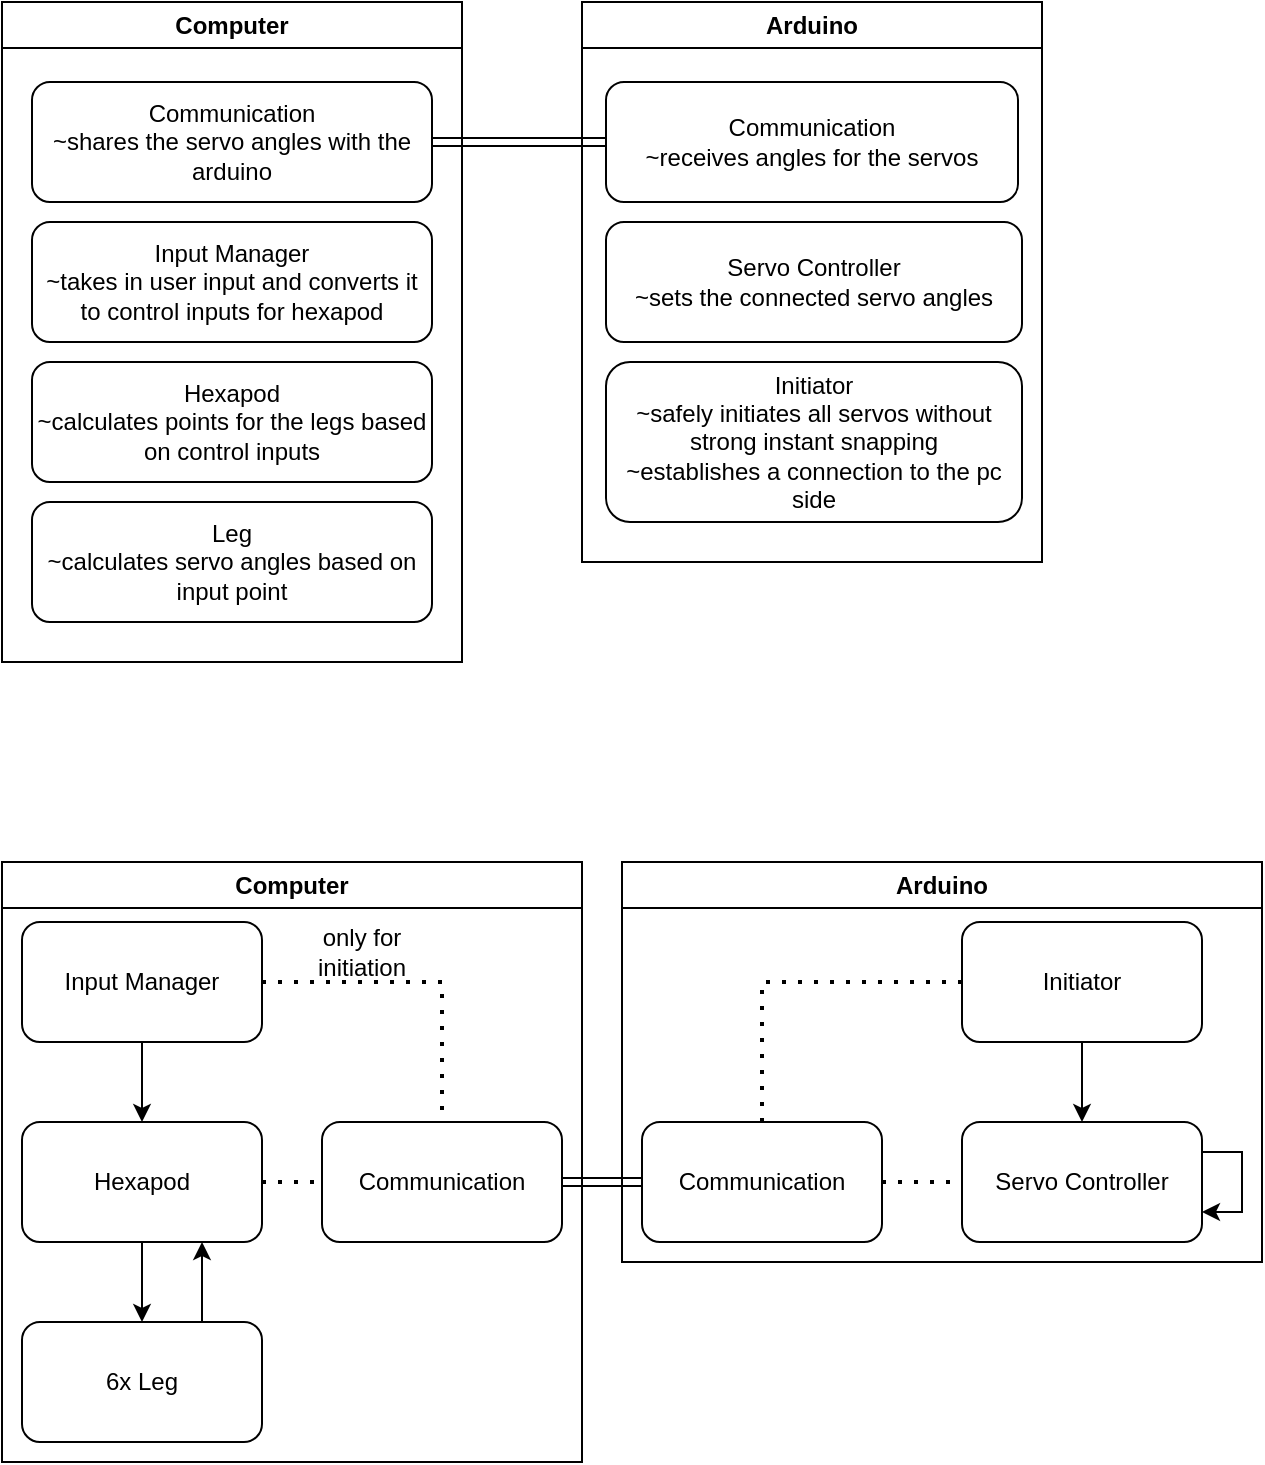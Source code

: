 <mxfile version="22.1.11" type="device">
  <diagram name="Page-1" id="8bgcanyi109yhyMAAwmo">
    <mxGraphModel dx="1235" dy="672" grid="1" gridSize="10" guides="1" tooltips="1" connect="1" arrows="1" fold="1" page="1" pageScale="1" pageWidth="827" pageHeight="1169" math="0" shadow="0">
      <root>
        <mxCell id="0" />
        <mxCell id="1" parent="0" />
        <mxCell id="Josfw-84LB-1IX-VTCJ1-5" value="Computer" style="swimlane;whiteSpace=wrap;html=1;" vertex="1" parent="1">
          <mxGeometry x="80" y="80" width="230" height="330" as="geometry" />
        </mxCell>
        <mxCell id="Josfw-84LB-1IX-VTCJ1-6" value="Leg&lt;br&gt;~calculates servo angles based on input point" style="rounded=1;whiteSpace=wrap;html=1;" vertex="1" parent="Josfw-84LB-1IX-VTCJ1-5">
          <mxGeometry x="15" y="250" width="200" height="60" as="geometry" />
        </mxCell>
        <mxCell id="Josfw-84LB-1IX-VTCJ1-7" value="Hexapod&lt;br&gt;~calculates points for the legs based on control inputs" style="rounded=1;whiteSpace=wrap;html=1;" vertex="1" parent="Josfw-84LB-1IX-VTCJ1-5">
          <mxGeometry x="15" y="180" width="200" height="60" as="geometry" />
        </mxCell>
        <mxCell id="Josfw-84LB-1IX-VTCJ1-8" value="Communication&lt;br&gt;~shares the servo angles with the arduino" style="rounded=1;whiteSpace=wrap;html=1;" vertex="1" parent="Josfw-84LB-1IX-VTCJ1-5">
          <mxGeometry x="15" y="40" width="200" height="60" as="geometry" />
        </mxCell>
        <mxCell id="Josfw-84LB-1IX-VTCJ1-16" value="Input Manager&lt;br&gt;~takes in user input and converts it to control inputs for hexapod" style="rounded=1;whiteSpace=wrap;html=1;" vertex="1" parent="Josfw-84LB-1IX-VTCJ1-5">
          <mxGeometry x="15" y="110" width="200" height="60" as="geometry" />
        </mxCell>
        <mxCell id="Josfw-84LB-1IX-VTCJ1-9" value="Arduino" style="swimlane;whiteSpace=wrap;html=1;" vertex="1" parent="1">
          <mxGeometry x="370" y="80" width="230" height="280" as="geometry" />
        </mxCell>
        <mxCell id="Josfw-84LB-1IX-VTCJ1-4" value="Communication&lt;br&gt;~receives angles for the servos" style="rounded=1;whiteSpace=wrap;html=1;" vertex="1" parent="Josfw-84LB-1IX-VTCJ1-9">
          <mxGeometry x="12" y="40" width="206" height="60" as="geometry" />
        </mxCell>
        <mxCell id="Josfw-84LB-1IX-VTCJ1-14" value="Servo Controller&lt;br&gt;~sets the connected servo angles" style="rounded=1;whiteSpace=wrap;html=1;" vertex="1" parent="Josfw-84LB-1IX-VTCJ1-9">
          <mxGeometry x="12" y="110" width="208" height="60" as="geometry" />
        </mxCell>
        <mxCell id="Josfw-84LB-1IX-VTCJ1-15" value="Initiator&lt;br&gt;~safely initiates all servos without strong instant snapping&lt;br&gt;~establishes a connection to the pc side" style="rounded=1;whiteSpace=wrap;html=1;" vertex="1" parent="Josfw-84LB-1IX-VTCJ1-9">
          <mxGeometry x="12" y="180" width="208" height="80" as="geometry" />
        </mxCell>
        <mxCell id="Josfw-84LB-1IX-VTCJ1-13" value="" style="shape=link;html=1;rounded=0;exitX=1;exitY=0.5;exitDx=0;exitDy=0;entryX=0;entryY=0.5;entryDx=0;entryDy=0;" edge="1" parent="1" source="Josfw-84LB-1IX-VTCJ1-8" target="Josfw-84LB-1IX-VTCJ1-4">
          <mxGeometry width="100" relative="1" as="geometry">
            <mxPoint x="360" y="210" as="sourcePoint" />
            <mxPoint x="460" y="210" as="targetPoint" />
          </mxGeometry>
        </mxCell>
        <mxCell id="Josfw-84LB-1IX-VTCJ1-28" value="" style="shape=link;html=1;rounded=0;exitX=1;exitY=0.5;exitDx=0;exitDy=0;entryX=0;entryY=0.5;entryDx=0;entryDy=0;" edge="1" parent="1" source="Josfw-84LB-1IX-VTCJ1-25" target="Josfw-84LB-1IX-VTCJ1-29">
          <mxGeometry width="100" relative="1" as="geometry">
            <mxPoint x="360" y="560" as="sourcePoint" />
            <mxPoint x="460" y="560" as="targetPoint" />
          </mxGeometry>
        </mxCell>
        <mxCell id="Josfw-84LB-1IX-VTCJ1-29" value="Communication" style="rounded=1;whiteSpace=wrap;html=1;" vertex="1" parent="1">
          <mxGeometry x="400" y="640" width="120" height="60" as="geometry" />
        </mxCell>
        <mxCell id="Josfw-84LB-1IX-VTCJ1-33" value="Servo Controller" style="rounded=1;whiteSpace=wrap;html=1;" vertex="1" parent="1">
          <mxGeometry x="560" y="640" width="120" height="60" as="geometry" />
        </mxCell>
        <mxCell id="Josfw-84LB-1IX-VTCJ1-34" value="" style="endArrow=none;dashed=1;html=1;dashPattern=1 3;strokeWidth=2;rounded=0;exitX=1;exitY=0.5;exitDx=0;exitDy=0;entryX=0;entryY=0.5;entryDx=0;entryDy=0;" edge="1" parent="1" source="Josfw-84LB-1IX-VTCJ1-29" target="Josfw-84LB-1IX-VTCJ1-33">
          <mxGeometry width="50" height="50" relative="1" as="geometry">
            <mxPoint x="560" y="610" as="sourcePoint" />
            <mxPoint x="610" y="560" as="targetPoint" />
          </mxGeometry>
        </mxCell>
        <mxCell id="Josfw-84LB-1IX-VTCJ1-41" style="edgeStyle=orthogonalEdgeStyle;rounded=0;orthogonalLoop=1;jettySize=auto;html=1;exitX=0.5;exitY=1;exitDx=0;exitDy=0;entryX=0.5;entryY=0;entryDx=0;entryDy=0;" edge="1" parent="1" source="Josfw-84LB-1IX-VTCJ1-39" target="Josfw-84LB-1IX-VTCJ1-33">
          <mxGeometry relative="1" as="geometry" />
        </mxCell>
        <mxCell id="Josfw-84LB-1IX-VTCJ1-39" value="Initiator" style="rounded=1;whiteSpace=wrap;html=1;" vertex="1" parent="1">
          <mxGeometry x="560" y="540" width="120" height="60" as="geometry" />
        </mxCell>
        <mxCell id="Josfw-84LB-1IX-VTCJ1-40" value="" style="endArrow=none;dashed=1;html=1;dashPattern=1 3;strokeWidth=2;rounded=0;exitX=0;exitY=0.5;exitDx=0;exitDy=0;entryX=0.5;entryY=0;entryDx=0;entryDy=0;" edge="1" parent="1" source="Josfw-84LB-1IX-VTCJ1-39" target="Josfw-84LB-1IX-VTCJ1-29">
          <mxGeometry width="50" height="50" relative="1" as="geometry">
            <mxPoint x="370" y="540" as="sourcePoint" />
            <mxPoint x="460" y="610" as="targetPoint" />
            <Array as="points">
              <mxPoint x="460" y="570" />
            </Array>
          </mxGeometry>
        </mxCell>
        <mxCell id="Josfw-84LB-1IX-VTCJ1-42" style="edgeStyle=orthogonalEdgeStyle;rounded=0;orthogonalLoop=1;jettySize=auto;html=1;exitX=1;exitY=0.25;exitDx=0;exitDy=0;entryX=1;entryY=0.75;entryDx=0;entryDy=0;" edge="1" parent="1" source="Josfw-84LB-1IX-VTCJ1-33" target="Josfw-84LB-1IX-VTCJ1-33">
          <mxGeometry relative="1" as="geometry">
            <Array as="points">
              <mxPoint x="700" y="655" />
              <mxPoint x="700" y="685" />
            </Array>
          </mxGeometry>
        </mxCell>
        <mxCell id="Josfw-84LB-1IX-VTCJ1-43" value="Computer" style="swimlane;whiteSpace=wrap;html=1;" vertex="1" parent="1">
          <mxGeometry x="80" y="510" width="290" height="300" as="geometry" />
        </mxCell>
        <mxCell id="Josfw-84LB-1IX-VTCJ1-22" value="Input Manager" style="rounded=1;whiteSpace=wrap;html=1;" vertex="1" parent="Josfw-84LB-1IX-VTCJ1-43">
          <mxGeometry x="10" y="30" width="120" height="60" as="geometry" />
        </mxCell>
        <mxCell id="Josfw-84LB-1IX-VTCJ1-18" value="Hexapod" style="rounded=1;whiteSpace=wrap;html=1;" vertex="1" parent="Josfw-84LB-1IX-VTCJ1-43">
          <mxGeometry x="10" y="130" width="120" height="60" as="geometry" />
        </mxCell>
        <mxCell id="Josfw-84LB-1IX-VTCJ1-27" style="edgeStyle=orthogonalEdgeStyle;rounded=0;orthogonalLoop=1;jettySize=auto;html=1;exitX=0.5;exitY=1;exitDx=0;exitDy=0;entryX=0.5;entryY=0;entryDx=0;entryDy=0;" edge="1" parent="Josfw-84LB-1IX-VTCJ1-43" source="Josfw-84LB-1IX-VTCJ1-22" target="Josfw-84LB-1IX-VTCJ1-18">
          <mxGeometry relative="1" as="geometry" />
        </mxCell>
        <mxCell id="Josfw-84LB-1IX-VTCJ1-19" value="6x Leg" style="rounded=1;whiteSpace=wrap;html=1;" vertex="1" parent="Josfw-84LB-1IX-VTCJ1-43">
          <mxGeometry x="10" y="230" width="120" height="60" as="geometry" />
        </mxCell>
        <mxCell id="Josfw-84LB-1IX-VTCJ1-21" style="edgeStyle=orthogonalEdgeStyle;rounded=0;orthogonalLoop=1;jettySize=auto;html=1;exitX=0.75;exitY=0;exitDx=0;exitDy=0;entryX=0.75;entryY=1;entryDx=0;entryDy=0;" edge="1" parent="Josfw-84LB-1IX-VTCJ1-43" source="Josfw-84LB-1IX-VTCJ1-19" target="Josfw-84LB-1IX-VTCJ1-18">
          <mxGeometry relative="1" as="geometry" />
        </mxCell>
        <mxCell id="Josfw-84LB-1IX-VTCJ1-36" style="edgeStyle=orthogonalEdgeStyle;rounded=0;orthogonalLoop=1;jettySize=auto;html=1;exitX=0.5;exitY=1;exitDx=0;exitDy=0;entryX=0.5;entryY=0;entryDx=0;entryDy=0;" edge="1" parent="Josfw-84LB-1IX-VTCJ1-43" source="Josfw-84LB-1IX-VTCJ1-18" target="Josfw-84LB-1IX-VTCJ1-19">
          <mxGeometry relative="1" as="geometry" />
        </mxCell>
        <mxCell id="Josfw-84LB-1IX-VTCJ1-25" value="Communication" style="rounded=1;whiteSpace=wrap;html=1;" vertex="1" parent="Josfw-84LB-1IX-VTCJ1-43">
          <mxGeometry x="160" y="130" width="120" height="60" as="geometry" />
        </mxCell>
        <mxCell id="Josfw-84LB-1IX-VTCJ1-26" value="" style="endArrow=none;dashed=1;html=1;dashPattern=1 3;strokeWidth=2;rounded=0;exitX=1;exitY=0.5;exitDx=0;exitDy=0;entryX=0;entryY=0.5;entryDx=0;entryDy=0;" edge="1" parent="Josfw-84LB-1IX-VTCJ1-43" source="Josfw-84LB-1IX-VTCJ1-18" target="Josfw-84LB-1IX-VTCJ1-25">
          <mxGeometry width="50" height="50" relative="1" as="geometry">
            <mxPoint x="310" y="80" as="sourcePoint" />
            <mxPoint x="360" y="30" as="targetPoint" />
          </mxGeometry>
        </mxCell>
        <mxCell id="Josfw-84LB-1IX-VTCJ1-30" value="" style="endArrow=none;dashed=1;html=1;dashPattern=1 3;strokeWidth=2;rounded=0;exitX=1;exitY=0.5;exitDx=0;exitDy=0;entryX=0.5;entryY=0;entryDx=0;entryDy=0;" edge="1" parent="Josfw-84LB-1IX-VTCJ1-43" source="Josfw-84LB-1IX-VTCJ1-22" target="Josfw-84LB-1IX-VTCJ1-25">
          <mxGeometry width="50" height="50" relative="1" as="geometry">
            <mxPoint x="310" y="260" as="sourcePoint" />
            <mxPoint x="360" y="210" as="targetPoint" />
            <Array as="points">
              <mxPoint x="220" y="60" />
            </Array>
          </mxGeometry>
        </mxCell>
        <mxCell id="Josfw-84LB-1IX-VTCJ1-32" value="only for initiation" style="text;html=1;strokeColor=none;fillColor=none;align=center;verticalAlign=middle;whiteSpace=wrap;rounded=0;" vertex="1" parent="Josfw-84LB-1IX-VTCJ1-43">
          <mxGeometry x="150" y="30" width="60" height="30" as="geometry" />
        </mxCell>
        <mxCell id="Josfw-84LB-1IX-VTCJ1-44" value="Arduino" style="swimlane;whiteSpace=wrap;html=1;" vertex="1" parent="1">
          <mxGeometry x="390" y="510" width="320" height="200" as="geometry" />
        </mxCell>
      </root>
    </mxGraphModel>
  </diagram>
</mxfile>
